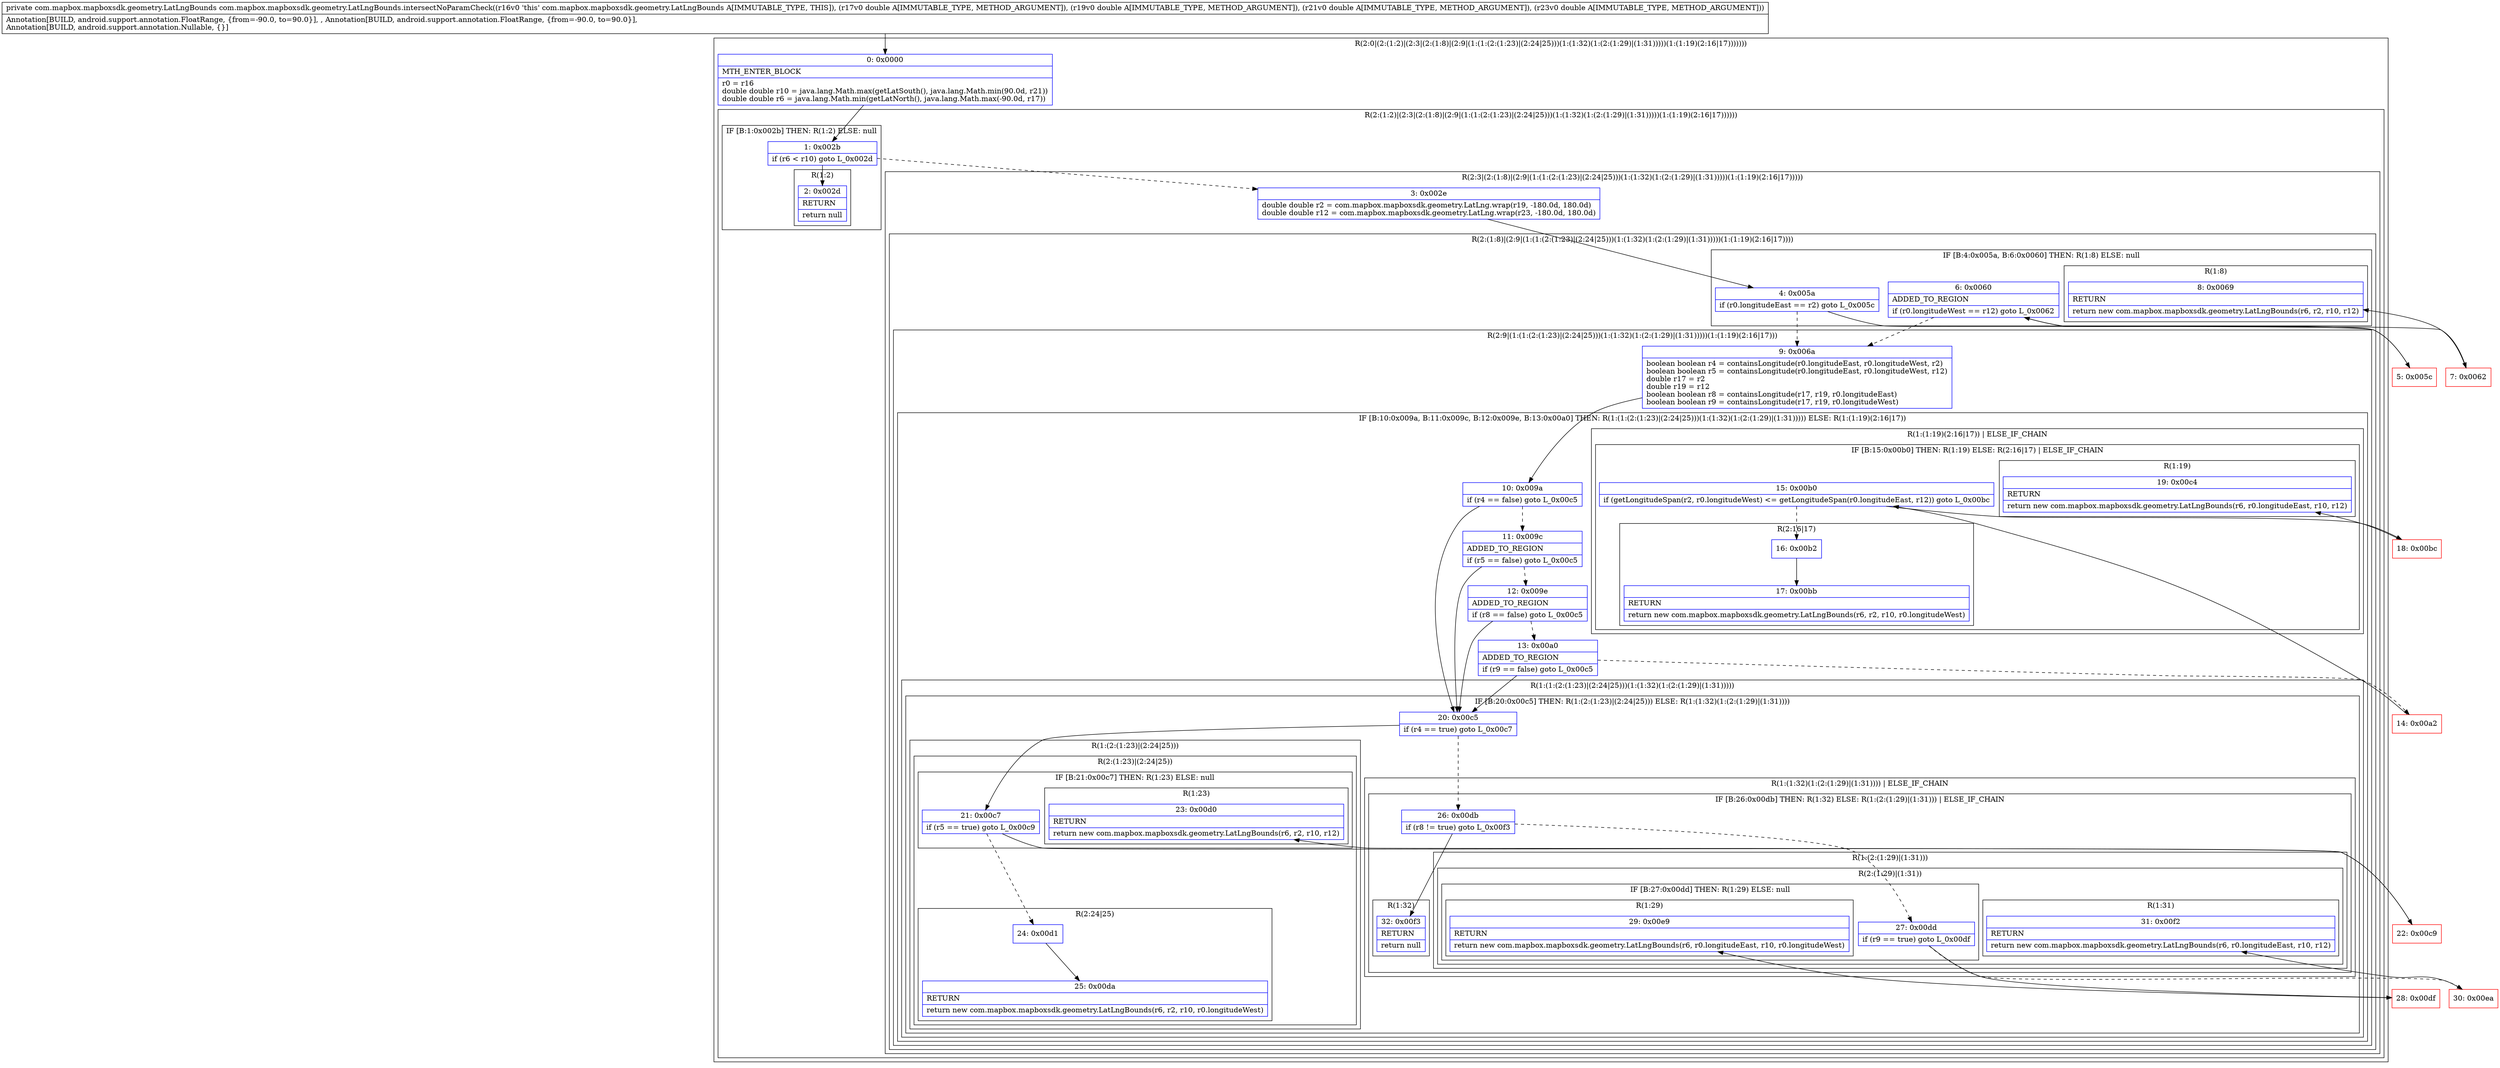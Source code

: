 digraph "CFG forcom.mapbox.mapboxsdk.geometry.LatLngBounds.intersectNoParamCheck(DDDD)Lcom\/mapbox\/mapboxsdk\/geometry\/LatLngBounds;" {
subgraph cluster_Region_1669206579 {
label = "R(2:0|(2:(1:2)|(2:3|(2:(1:8)|(2:9|(1:(1:(2:(1:23)|(2:24|25)))(1:(1:32)(1:(2:(1:29)|(1:31)))))(1:(1:19)(2:16|17)))))))";
node [shape=record,color=blue];
Node_0 [shape=record,label="{0\:\ 0x0000|MTH_ENTER_BLOCK\l|r0 = r16\ldouble double r10 = java.lang.Math.max(getLatSouth(), java.lang.Math.min(90.0d, r21))\ldouble double r6 = java.lang.Math.min(getLatNorth(), java.lang.Math.max(\-90.0d, r17))\l}"];
subgraph cluster_Region_1884568662 {
label = "R(2:(1:2)|(2:3|(2:(1:8)|(2:9|(1:(1:(2:(1:23)|(2:24|25)))(1:(1:32)(1:(2:(1:29)|(1:31)))))(1:(1:19)(2:16|17))))))";
node [shape=record,color=blue];
subgraph cluster_IfRegion_296109882 {
label = "IF [B:1:0x002b] THEN: R(1:2) ELSE: null";
node [shape=record,color=blue];
Node_1 [shape=record,label="{1\:\ 0x002b|if (r6 \< r10) goto L_0x002d\l}"];
subgraph cluster_Region_2081303424 {
label = "R(1:2)";
node [shape=record,color=blue];
Node_2 [shape=record,label="{2\:\ 0x002d|RETURN\l|return null\l}"];
}
}
subgraph cluster_Region_1319452076 {
label = "R(2:3|(2:(1:8)|(2:9|(1:(1:(2:(1:23)|(2:24|25)))(1:(1:32)(1:(2:(1:29)|(1:31)))))(1:(1:19)(2:16|17)))))";
node [shape=record,color=blue];
Node_3 [shape=record,label="{3\:\ 0x002e|double double r2 = com.mapbox.mapboxsdk.geometry.LatLng.wrap(r19, \-180.0d, 180.0d)\ldouble double r12 = com.mapbox.mapboxsdk.geometry.LatLng.wrap(r23, \-180.0d, 180.0d)\l}"];
subgraph cluster_Region_936606520 {
label = "R(2:(1:8)|(2:9|(1:(1:(2:(1:23)|(2:24|25)))(1:(1:32)(1:(2:(1:29)|(1:31)))))(1:(1:19)(2:16|17))))";
node [shape=record,color=blue];
subgraph cluster_IfRegion_492479726 {
label = "IF [B:4:0x005a, B:6:0x0060] THEN: R(1:8) ELSE: null";
node [shape=record,color=blue];
Node_4 [shape=record,label="{4\:\ 0x005a|if (r0.longitudeEast == r2) goto L_0x005c\l}"];
Node_6 [shape=record,label="{6\:\ 0x0060|ADDED_TO_REGION\l|if (r0.longitudeWest == r12) goto L_0x0062\l}"];
subgraph cluster_Region_986777073 {
label = "R(1:8)";
node [shape=record,color=blue];
Node_8 [shape=record,label="{8\:\ 0x0069|RETURN\l|return new com.mapbox.mapboxsdk.geometry.LatLngBounds(r6, r2, r10, r12)\l}"];
}
}
subgraph cluster_Region_85128086 {
label = "R(2:9|(1:(1:(2:(1:23)|(2:24|25)))(1:(1:32)(1:(2:(1:29)|(1:31)))))(1:(1:19)(2:16|17)))";
node [shape=record,color=blue];
Node_9 [shape=record,label="{9\:\ 0x006a|boolean boolean r4 = containsLongitude(r0.longitudeEast, r0.longitudeWest, r2)\lboolean boolean r5 = containsLongitude(r0.longitudeEast, r0.longitudeWest, r12)\ldouble r17 = r2\ldouble r19 = r12\lboolean boolean r8 = containsLongitude(r17, r19, r0.longitudeEast)\lboolean boolean r9 = containsLongitude(r17, r19, r0.longitudeWest)\l}"];
subgraph cluster_IfRegion_1036540040 {
label = "IF [B:10:0x009a, B:11:0x009c, B:12:0x009e, B:13:0x00a0] THEN: R(1:(1:(2:(1:23)|(2:24|25)))(1:(1:32)(1:(2:(1:29)|(1:31))))) ELSE: R(1:(1:19)(2:16|17))";
node [shape=record,color=blue];
Node_10 [shape=record,label="{10\:\ 0x009a|if (r4 == false) goto L_0x00c5\l}"];
Node_11 [shape=record,label="{11\:\ 0x009c|ADDED_TO_REGION\l|if (r5 == false) goto L_0x00c5\l}"];
Node_12 [shape=record,label="{12\:\ 0x009e|ADDED_TO_REGION\l|if (r8 == false) goto L_0x00c5\l}"];
Node_13 [shape=record,label="{13\:\ 0x00a0|ADDED_TO_REGION\l|if (r9 == false) goto L_0x00c5\l}"];
subgraph cluster_Region_1788622776 {
label = "R(1:(1:(2:(1:23)|(2:24|25)))(1:(1:32)(1:(2:(1:29)|(1:31)))))";
node [shape=record,color=blue];
subgraph cluster_IfRegion_1979577867 {
label = "IF [B:20:0x00c5] THEN: R(1:(2:(1:23)|(2:24|25))) ELSE: R(1:(1:32)(1:(2:(1:29)|(1:31))))";
node [shape=record,color=blue];
Node_20 [shape=record,label="{20\:\ 0x00c5|if (r4 == true) goto L_0x00c7\l}"];
subgraph cluster_Region_997920817 {
label = "R(1:(2:(1:23)|(2:24|25)))";
node [shape=record,color=blue];
subgraph cluster_Region_908361461 {
label = "R(2:(1:23)|(2:24|25))";
node [shape=record,color=blue];
subgraph cluster_IfRegion_1742812513 {
label = "IF [B:21:0x00c7] THEN: R(1:23) ELSE: null";
node [shape=record,color=blue];
Node_21 [shape=record,label="{21\:\ 0x00c7|if (r5 == true) goto L_0x00c9\l}"];
subgraph cluster_Region_1052897789 {
label = "R(1:23)";
node [shape=record,color=blue];
Node_23 [shape=record,label="{23\:\ 0x00d0|RETURN\l|return new com.mapbox.mapboxsdk.geometry.LatLngBounds(r6, r2, r10, r12)\l}"];
}
}
subgraph cluster_Region_767394716 {
label = "R(2:24|25)";
node [shape=record,color=blue];
Node_24 [shape=record,label="{24\:\ 0x00d1}"];
Node_25 [shape=record,label="{25\:\ 0x00da|RETURN\l|return new com.mapbox.mapboxsdk.geometry.LatLngBounds(r6, r2, r10, r0.longitudeWest)\l}"];
}
}
}
subgraph cluster_Region_444783026 {
label = "R(1:(1:32)(1:(2:(1:29)|(1:31)))) | ELSE_IF_CHAIN\l";
node [shape=record,color=blue];
subgraph cluster_IfRegion_123179478 {
label = "IF [B:26:0x00db] THEN: R(1:32) ELSE: R(1:(2:(1:29)|(1:31))) | ELSE_IF_CHAIN\l";
node [shape=record,color=blue];
Node_26 [shape=record,label="{26\:\ 0x00db|if (r8 != true) goto L_0x00f3\l}"];
subgraph cluster_Region_296225965 {
label = "R(1:32)";
node [shape=record,color=blue];
Node_32 [shape=record,label="{32\:\ 0x00f3|RETURN\l|return null\l}"];
}
subgraph cluster_Region_1915841585 {
label = "R(1:(2:(1:29)|(1:31)))";
node [shape=record,color=blue];
subgraph cluster_Region_1735878484 {
label = "R(2:(1:29)|(1:31))";
node [shape=record,color=blue];
subgraph cluster_IfRegion_2015663532 {
label = "IF [B:27:0x00dd] THEN: R(1:29) ELSE: null";
node [shape=record,color=blue];
Node_27 [shape=record,label="{27\:\ 0x00dd|if (r9 == true) goto L_0x00df\l}"];
subgraph cluster_Region_243371654 {
label = "R(1:29)";
node [shape=record,color=blue];
Node_29 [shape=record,label="{29\:\ 0x00e9|RETURN\l|return new com.mapbox.mapboxsdk.geometry.LatLngBounds(r6, r0.longitudeEast, r10, r0.longitudeWest)\l}"];
}
}
subgraph cluster_Region_1011739690 {
label = "R(1:31)";
node [shape=record,color=blue];
Node_31 [shape=record,label="{31\:\ 0x00f2|RETURN\l|return new com.mapbox.mapboxsdk.geometry.LatLngBounds(r6, r0.longitudeEast, r10, r12)\l}"];
}
}
}
}
}
}
}
subgraph cluster_Region_1798602049 {
label = "R(1:(1:19)(2:16|17)) | ELSE_IF_CHAIN\l";
node [shape=record,color=blue];
subgraph cluster_IfRegion_1525106213 {
label = "IF [B:15:0x00b0] THEN: R(1:19) ELSE: R(2:16|17) | ELSE_IF_CHAIN\l";
node [shape=record,color=blue];
Node_15 [shape=record,label="{15\:\ 0x00b0|if (getLongitudeSpan(r2, r0.longitudeWest) \<= getLongitudeSpan(r0.longitudeEast, r12)) goto L_0x00bc\l}"];
subgraph cluster_Region_229813319 {
label = "R(1:19)";
node [shape=record,color=blue];
Node_19 [shape=record,label="{19\:\ 0x00c4|RETURN\l|return new com.mapbox.mapboxsdk.geometry.LatLngBounds(r6, r0.longitudeEast, r10, r12)\l}"];
}
subgraph cluster_Region_1288859406 {
label = "R(2:16|17)";
node [shape=record,color=blue];
Node_16 [shape=record,label="{16\:\ 0x00b2}"];
Node_17 [shape=record,label="{17\:\ 0x00bb|RETURN\l|return new com.mapbox.mapboxsdk.geometry.LatLngBounds(r6, r2, r10, r0.longitudeWest)\l}"];
}
}
}
}
}
}
}
}
}
Node_5 [shape=record,color=red,label="{5\:\ 0x005c}"];
Node_7 [shape=record,color=red,label="{7\:\ 0x0062}"];
Node_14 [shape=record,color=red,label="{14\:\ 0x00a2}"];
Node_18 [shape=record,color=red,label="{18\:\ 0x00bc}"];
Node_22 [shape=record,color=red,label="{22\:\ 0x00c9}"];
Node_28 [shape=record,color=red,label="{28\:\ 0x00df}"];
Node_30 [shape=record,color=red,label="{30\:\ 0x00ea}"];
MethodNode[shape=record,label="{private com.mapbox.mapboxsdk.geometry.LatLngBounds com.mapbox.mapboxsdk.geometry.LatLngBounds.intersectNoParamCheck((r16v0 'this' com.mapbox.mapboxsdk.geometry.LatLngBounds A[IMMUTABLE_TYPE, THIS]), (r17v0 double A[IMMUTABLE_TYPE, METHOD_ARGUMENT]), (r19v0 double A[IMMUTABLE_TYPE, METHOD_ARGUMENT]), (r21v0 double A[IMMUTABLE_TYPE, METHOD_ARGUMENT]), (r23v0 double A[IMMUTABLE_TYPE, METHOD_ARGUMENT]))  | Annotation[BUILD, android.support.annotation.FloatRange, \{from=\-90.0, to=90.0\}], , Annotation[BUILD, android.support.annotation.FloatRange, \{from=\-90.0, to=90.0\}], \lAnnotation[BUILD, android.support.annotation.Nullable, \{\}]\l}"];
MethodNode -> Node_0;
Node_0 -> Node_1;
Node_1 -> Node_2;
Node_1 -> Node_3[style=dashed];
Node_3 -> Node_4;
Node_4 -> Node_5;
Node_4 -> Node_9[style=dashed];
Node_6 -> Node_7;
Node_6 -> Node_9[style=dashed];
Node_9 -> Node_10;
Node_10 -> Node_11[style=dashed];
Node_10 -> Node_20;
Node_11 -> Node_12[style=dashed];
Node_11 -> Node_20;
Node_12 -> Node_13[style=dashed];
Node_12 -> Node_20;
Node_13 -> Node_14[style=dashed];
Node_13 -> Node_20;
Node_20 -> Node_21;
Node_20 -> Node_26[style=dashed];
Node_21 -> Node_22;
Node_21 -> Node_24[style=dashed];
Node_24 -> Node_25;
Node_26 -> Node_27[style=dashed];
Node_26 -> Node_32;
Node_27 -> Node_28;
Node_27 -> Node_30[style=dashed];
Node_15 -> Node_16[style=dashed];
Node_15 -> Node_18;
Node_16 -> Node_17;
Node_5 -> Node_6;
Node_7 -> Node_8;
Node_14 -> Node_15;
Node_18 -> Node_19;
Node_22 -> Node_23;
Node_28 -> Node_29;
Node_30 -> Node_31;
}

